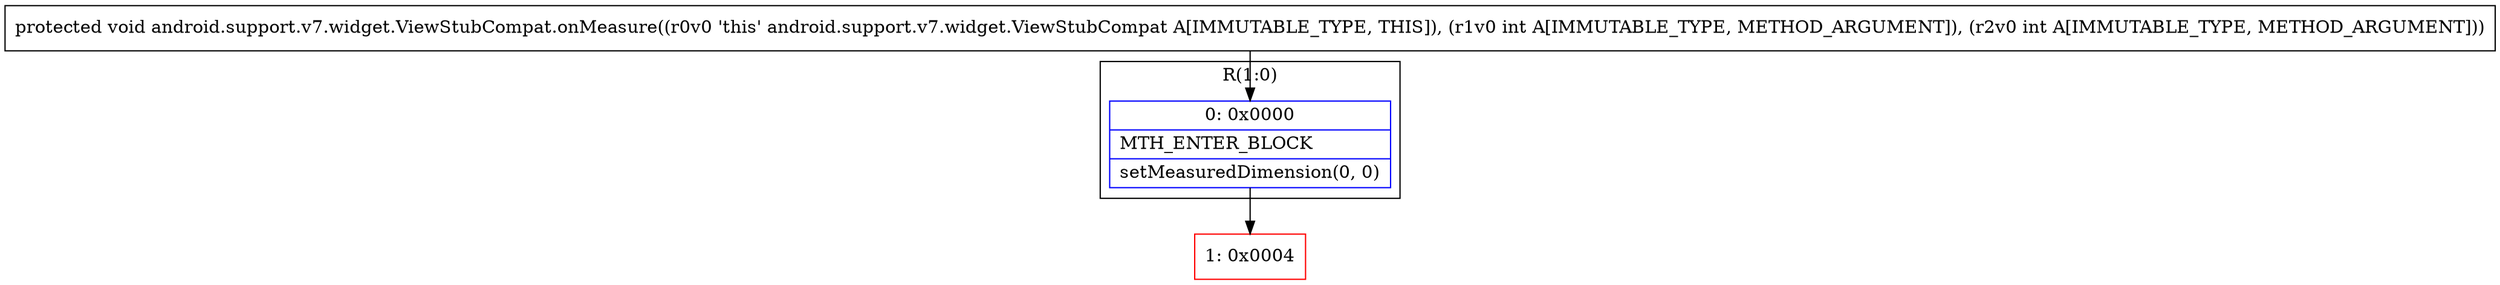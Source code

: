 digraph "CFG forandroid.support.v7.widget.ViewStubCompat.onMeasure(II)V" {
subgraph cluster_Region_1653822248 {
label = "R(1:0)";
node [shape=record,color=blue];
Node_0 [shape=record,label="{0\:\ 0x0000|MTH_ENTER_BLOCK\l|setMeasuredDimension(0, 0)\l}"];
}
Node_1 [shape=record,color=red,label="{1\:\ 0x0004}"];
MethodNode[shape=record,label="{protected void android.support.v7.widget.ViewStubCompat.onMeasure((r0v0 'this' android.support.v7.widget.ViewStubCompat A[IMMUTABLE_TYPE, THIS]), (r1v0 int A[IMMUTABLE_TYPE, METHOD_ARGUMENT]), (r2v0 int A[IMMUTABLE_TYPE, METHOD_ARGUMENT])) }"];
MethodNode -> Node_0;
Node_0 -> Node_1;
}

